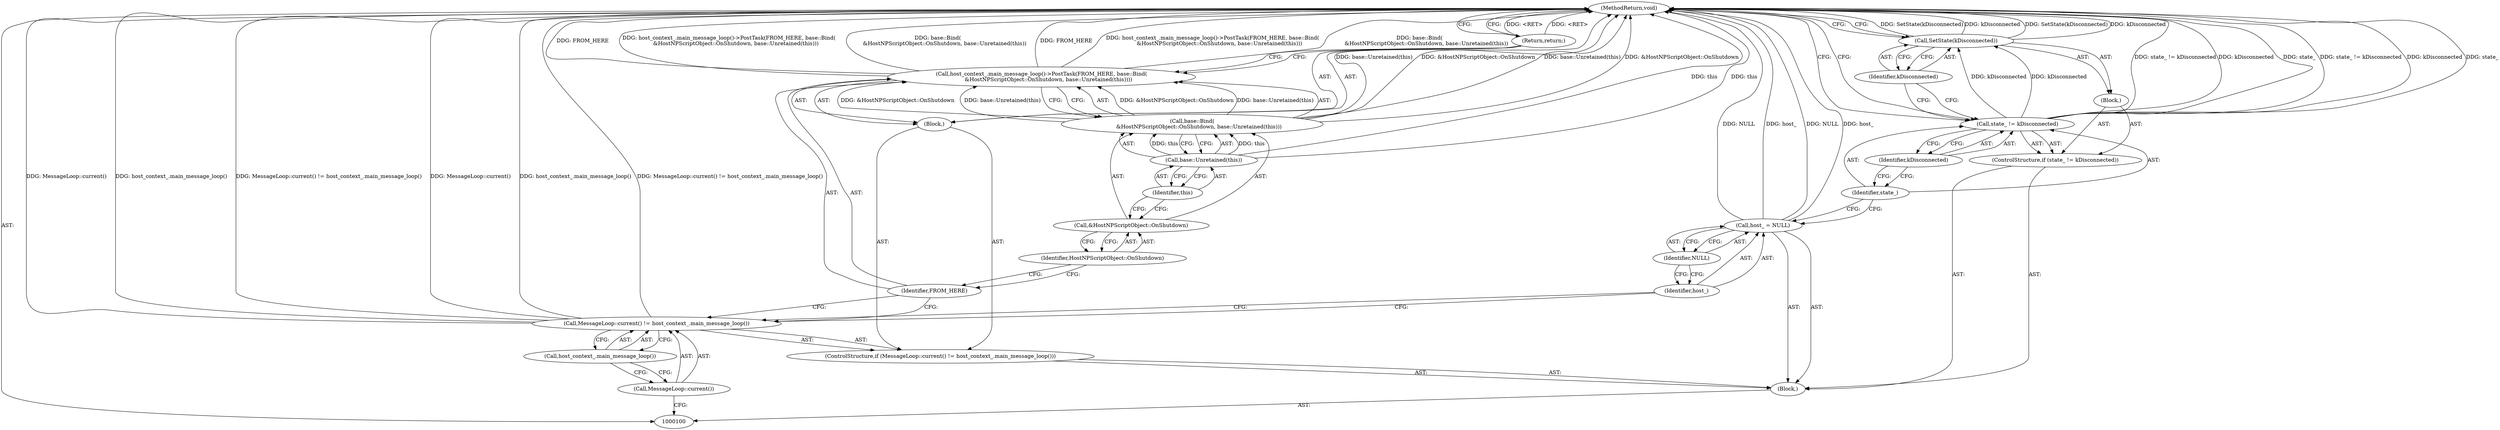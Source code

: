digraph "0_Chrome_a46bcef82b29d30836a0f26226e3d4aca4fa9612_25" {
"1000125" [label="(MethodReturn,void)"];
"1000101" [label="(Block,)"];
"1000124" [label="(Identifier,kDisconnected)"];
"1000123" [label="(Call,SetState(kDisconnected))"];
"1000102" [label="(ControlStructure,if (MessageLoop::current() != host_context_.main_message_loop()))"];
"1000105" [label="(Call,host_context_.main_message_loop())"];
"1000103" [label="(Call,MessageLoop::current() != host_context_.main_message_loop())"];
"1000104" [label="(Call,MessageLoop::current())"];
"1000106" [label="(Block,)"];
"1000107" [label="(Call,host_context_.main_message_loop()->PostTask(FROM_HERE, base::Bind(\n        &HostNPScriptObject::OnShutdown, base::Unretained(this))))"];
"1000108" [label="(Identifier,FROM_HERE)"];
"1000109" [label="(Call,base::Bind(\n        &HostNPScriptObject::OnShutdown, base::Unretained(this)))"];
"1000112" [label="(Call,base::Unretained(this))"];
"1000113" [label="(Identifier,this)"];
"1000110" [label="(Call,&HostNPScriptObject::OnShutdown)"];
"1000111" [label="(Identifier,HostNPScriptObject::OnShutdown)"];
"1000114" [label="(Return,return;)"];
"1000117" [label="(Identifier,NULL)"];
"1000115" [label="(Call,host_ = NULL)"];
"1000116" [label="(Identifier,host_)"];
"1000121" [label="(Identifier,kDisconnected)"];
"1000118" [label="(ControlStructure,if (state_ != kDisconnected))"];
"1000122" [label="(Block,)"];
"1000119" [label="(Call,state_ != kDisconnected)"];
"1000120" [label="(Identifier,state_)"];
"1000125" -> "1000100"  [label="AST: "];
"1000125" -> "1000114"  [label="CFG: "];
"1000125" -> "1000123"  [label="CFG: "];
"1000125" -> "1000119"  [label="CFG: "];
"1000115" -> "1000125"  [label="DDG: NULL"];
"1000115" -> "1000125"  [label="DDG: host_"];
"1000107" -> "1000125"  [label="DDG: FROM_HERE"];
"1000107" -> "1000125"  [label="DDG: host_context_.main_message_loop()->PostTask(FROM_HERE, base::Bind(\n        &HostNPScriptObject::OnShutdown, base::Unretained(this)))"];
"1000107" -> "1000125"  [label="DDG: base::Bind(\n        &HostNPScriptObject::OnShutdown, base::Unretained(this))"];
"1000103" -> "1000125"  [label="DDG: MessageLoop::current()"];
"1000103" -> "1000125"  [label="DDG: host_context_.main_message_loop()"];
"1000103" -> "1000125"  [label="DDG: MessageLoop::current() != host_context_.main_message_loop()"];
"1000123" -> "1000125"  [label="DDG: SetState(kDisconnected)"];
"1000123" -> "1000125"  [label="DDG: kDisconnected"];
"1000109" -> "1000125"  [label="DDG: base::Unretained(this)"];
"1000109" -> "1000125"  [label="DDG: &HostNPScriptObject::OnShutdown"];
"1000119" -> "1000125"  [label="DDG: state_ != kDisconnected"];
"1000119" -> "1000125"  [label="DDG: kDisconnected"];
"1000119" -> "1000125"  [label="DDG: state_"];
"1000112" -> "1000125"  [label="DDG: this"];
"1000114" -> "1000125"  [label="DDG: <RET>"];
"1000101" -> "1000100"  [label="AST: "];
"1000102" -> "1000101"  [label="AST: "];
"1000115" -> "1000101"  [label="AST: "];
"1000118" -> "1000101"  [label="AST: "];
"1000124" -> "1000123"  [label="AST: "];
"1000124" -> "1000119"  [label="CFG: "];
"1000123" -> "1000124"  [label="CFG: "];
"1000123" -> "1000122"  [label="AST: "];
"1000123" -> "1000124"  [label="CFG: "];
"1000124" -> "1000123"  [label="AST: "];
"1000125" -> "1000123"  [label="CFG: "];
"1000123" -> "1000125"  [label="DDG: SetState(kDisconnected)"];
"1000123" -> "1000125"  [label="DDG: kDisconnected"];
"1000119" -> "1000123"  [label="DDG: kDisconnected"];
"1000102" -> "1000101"  [label="AST: "];
"1000103" -> "1000102"  [label="AST: "];
"1000106" -> "1000102"  [label="AST: "];
"1000105" -> "1000103"  [label="AST: "];
"1000105" -> "1000104"  [label="CFG: "];
"1000103" -> "1000105"  [label="CFG: "];
"1000103" -> "1000102"  [label="AST: "];
"1000103" -> "1000105"  [label="CFG: "];
"1000104" -> "1000103"  [label="AST: "];
"1000105" -> "1000103"  [label="AST: "];
"1000108" -> "1000103"  [label="CFG: "];
"1000116" -> "1000103"  [label="CFG: "];
"1000103" -> "1000125"  [label="DDG: MessageLoop::current()"];
"1000103" -> "1000125"  [label="DDG: host_context_.main_message_loop()"];
"1000103" -> "1000125"  [label="DDG: MessageLoop::current() != host_context_.main_message_loop()"];
"1000104" -> "1000103"  [label="AST: "];
"1000104" -> "1000100"  [label="CFG: "];
"1000105" -> "1000104"  [label="CFG: "];
"1000106" -> "1000102"  [label="AST: "];
"1000107" -> "1000106"  [label="AST: "];
"1000114" -> "1000106"  [label="AST: "];
"1000107" -> "1000106"  [label="AST: "];
"1000107" -> "1000109"  [label="CFG: "];
"1000108" -> "1000107"  [label="AST: "];
"1000109" -> "1000107"  [label="AST: "];
"1000114" -> "1000107"  [label="CFG: "];
"1000107" -> "1000125"  [label="DDG: FROM_HERE"];
"1000107" -> "1000125"  [label="DDG: host_context_.main_message_loop()->PostTask(FROM_HERE, base::Bind(\n        &HostNPScriptObject::OnShutdown, base::Unretained(this)))"];
"1000107" -> "1000125"  [label="DDG: base::Bind(\n        &HostNPScriptObject::OnShutdown, base::Unretained(this))"];
"1000109" -> "1000107"  [label="DDG: &HostNPScriptObject::OnShutdown"];
"1000109" -> "1000107"  [label="DDG: base::Unretained(this)"];
"1000108" -> "1000107"  [label="AST: "];
"1000108" -> "1000103"  [label="CFG: "];
"1000111" -> "1000108"  [label="CFG: "];
"1000109" -> "1000107"  [label="AST: "];
"1000109" -> "1000112"  [label="CFG: "];
"1000110" -> "1000109"  [label="AST: "];
"1000112" -> "1000109"  [label="AST: "];
"1000107" -> "1000109"  [label="CFG: "];
"1000109" -> "1000125"  [label="DDG: base::Unretained(this)"];
"1000109" -> "1000125"  [label="DDG: &HostNPScriptObject::OnShutdown"];
"1000109" -> "1000107"  [label="DDG: &HostNPScriptObject::OnShutdown"];
"1000109" -> "1000107"  [label="DDG: base::Unretained(this)"];
"1000112" -> "1000109"  [label="DDG: this"];
"1000112" -> "1000109"  [label="AST: "];
"1000112" -> "1000113"  [label="CFG: "];
"1000113" -> "1000112"  [label="AST: "];
"1000109" -> "1000112"  [label="CFG: "];
"1000112" -> "1000125"  [label="DDG: this"];
"1000112" -> "1000109"  [label="DDG: this"];
"1000113" -> "1000112"  [label="AST: "];
"1000113" -> "1000110"  [label="CFG: "];
"1000112" -> "1000113"  [label="CFG: "];
"1000110" -> "1000109"  [label="AST: "];
"1000110" -> "1000111"  [label="CFG: "];
"1000111" -> "1000110"  [label="AST: "];
"1000113" -> "1000110"  [label="CFG: "];
"1000111" -> "1000110"  [label="AST: "];
"1000111" -> "1000108"  [label="CFG: "];
"1000110" -> "1000111"  [label="CFG: "];
"1000114" -> "1000106"  [label="AST: "];
"1000114" -> "1000107"  [label="CFG: "];
"1000125" -> "1000114"  [label="CFG: "];
"1000114" -> "1000125"  [label="DDG: <RET>"];
"1000117" -> "1000115"  [label="AST: "];
"1000117" -> "1000116"  [label="CFG: "];
"1000115" -> "1000117"  [label="CFG: "];
"1000115" -> "1000101"  [label="AST: "];
"1000115" -> "1000117"  [label="CFG: "];
"1000116" -> "1000115"  [label="AST: "];
"1000117" -> "1000115"  [label="AST: "];
"1000120" -> "1000115"  [label="CFG: "];
"1000115" -> "1000125"  [label="DDG: NULL"];
"1000115" -> "1000125"  [label="DDG: host_"];
"1000116" -> "1000115"  [label="AST: "];
"1000116" -> "1000103"  [label="CFG: "];
"1000117" -> "1000116"  [label="CFG: "];
"1000121" -> "1000119"  [label="AST: "];
"1000121" -> "1000120"  [label="CFG: "];
"1000119" -> "1000121"  [label="CFG: "];
"1000118" -> "1000101"  [label="AST: "];
"1000119" -> "1000118"  [label="AST: "];
"1000122" -> "1000118"  [label="AST: "];
"1000122" -> "1000118"  [label="AST: "];
"1000123" -> "1000122"  [label="AST: "];
"1000119" -> "1000118"  [label="AST: "];
"1000119" -> "1000121"  [label="CFG: "];
"1000120" -> "1000119"  [label="AST: "];
"1000121" -> "1000119"  [label="AST: "];
"1000124" -> "1000119"  [label="CFG: "];
"1000125" -> "1000119"  [label="CFG: "];
"1000119" -> "1000125"  [label="DDG: state_ != kDisconnected"];
"1000119" -> "1000125"  [label="DDG: kDisconnected"];
"1000119" -> "1000125"  [label="DDG: state_"];
"1000119" -> "1000123"  [label="DDG: kDisconnected"];
"1000120" -> "1000119"  [label="AST: "];
"1000120" -> "1000115"  [label="CFG: "];
"1000121" -> "1000120"  [label="CFG: "];
}
